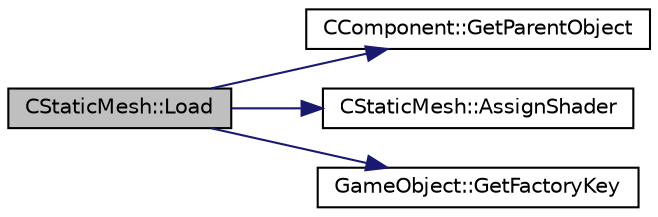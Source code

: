 digraph "CStaticMesh::Load"
{
 // LATEX_PDF_SIZE
  edge [fontname="Helvetica",fontsize="10",labelfontname="Helvetica",labelfontsize="10"];
  node [fontname="Helvetica",fontsize="10",shape=record];
  rankdir="LR";
  Node20 [label="CStaticMesh::Load",height=0.2,width=0.4,color="black", fillcolor="grey75", style="filled", fontcolor="black",tooltip="loads the component from saved state"];
  Node20 -> Node21 [color="midnightblue",fontsize="10",style="solid",fontname="Helvetica"];
  Node21 [label="CComponent::GetParentObject",height=0.2,width=0.4,color="black", fillcolor="white", style="filled",URL="$class_c_component.html#a460c951a4f15f3d4af3cb7216ab838d9",tooltip="parent object accessor"];
  Node20 -> Node22 [color="midnightblue",fontsize="10",style="solid",fontname="Helvetica"];
  Node22 [label="CStaticMesh::AssignShader",height=0.2,width=0.4,color="black", fillcolor="white", style="filled",URL="$class_c_static_mesh.html#ae7037a92174452259e83be6ec2e917d4",tooltip="assigns shader"];
  Node20 -> Node23 [color="midnightblue",fontsize="10",style="solid",fontname="Helvetica"];
  Node23 [label="GameObject::GetFactoryKey",height=0.2,width=0.4,color="black", fillcolor="white", style="filled",URL="$class_game_object.html#a2e136cfc0f88fb8a3334f6f6b2144358",tooltip="Factory key accessor."];
}
